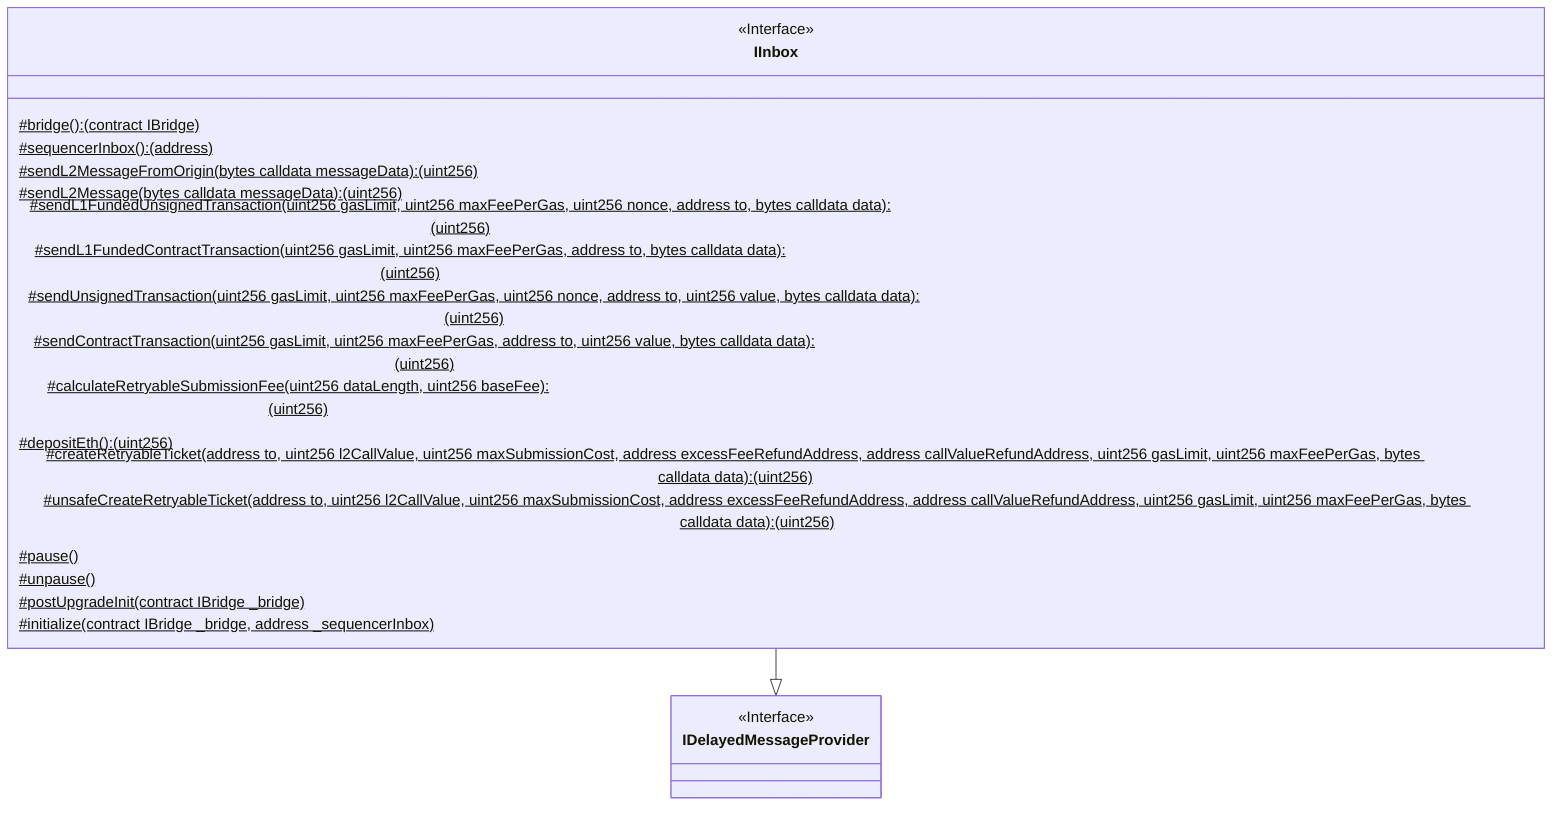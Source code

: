 classDiagram
  %% 380:6792:2
  class IInbox {
    <<Interface>>
    #bridge(): (contract IBridge)$
    #sequencerInbox(): (address)$
    #sendL2MessageFromOrigin(bytes calldata messageData): (uint256)$
    #sendL2Message(bytes calldata messageData): (uint256)$
    #sendL1FundedUnsignedTransaction(uint256 gasLimit, uint256 maxFeePerGas, uint256 nonce, address to, bytes calldata data): (uint256)$
    #sendL1FundedContractTransaction(uint256 gasLimit, uint256 maxFeePerGas, address to, bytes calldata data): (uint256)$
    #sendUnsignedTransaction(uint256 gasLimit, uint256 maxFeePerGas, uint256 nonce, address to, uint256 value, bytes calldata data): (uint256)$
    #sendContractTransaction(uint256 gasLimit, uint256 maxFeePerGas, address to, uint256 value, bytes calldata data): (uint256)$
    #calculateRetryableSubmissionFee(uint256 dataLength, uint256 baseFee): (uint256)$
    #depositEth(): (uint256)$
    #createRetryableTicket(address to, uint256 l2CallValue, uint256 maxSubmissionCost, address excessFeeRefundAddress, address callValueRefundAddress, uint256 gasLimit, uint256 maxFeePerGas, bytes calldata data): (uint256)$
    #unsafeCreateRetryableTicket(address to, uint256 l2CallValue, uint256 maxSubmissionCost, address excessFeeRefundAddress, address callValueRefundAddress, uint256 gasLimit, uint256 maxFeePerGas, bytes calldata data): (uint256)$
    #pause()$
    #unpause()$
    #postUpgradeInit(contract IBridge _bridge)$
    #initialize(contract IBridge _bridge, address _sequencerInbox)$
  }
  
  IInbox --|> IDelayedMessageProvider
  
  %% 332:450:1
  class IDelayedMessageProvider {
    <<Interface>>
  }